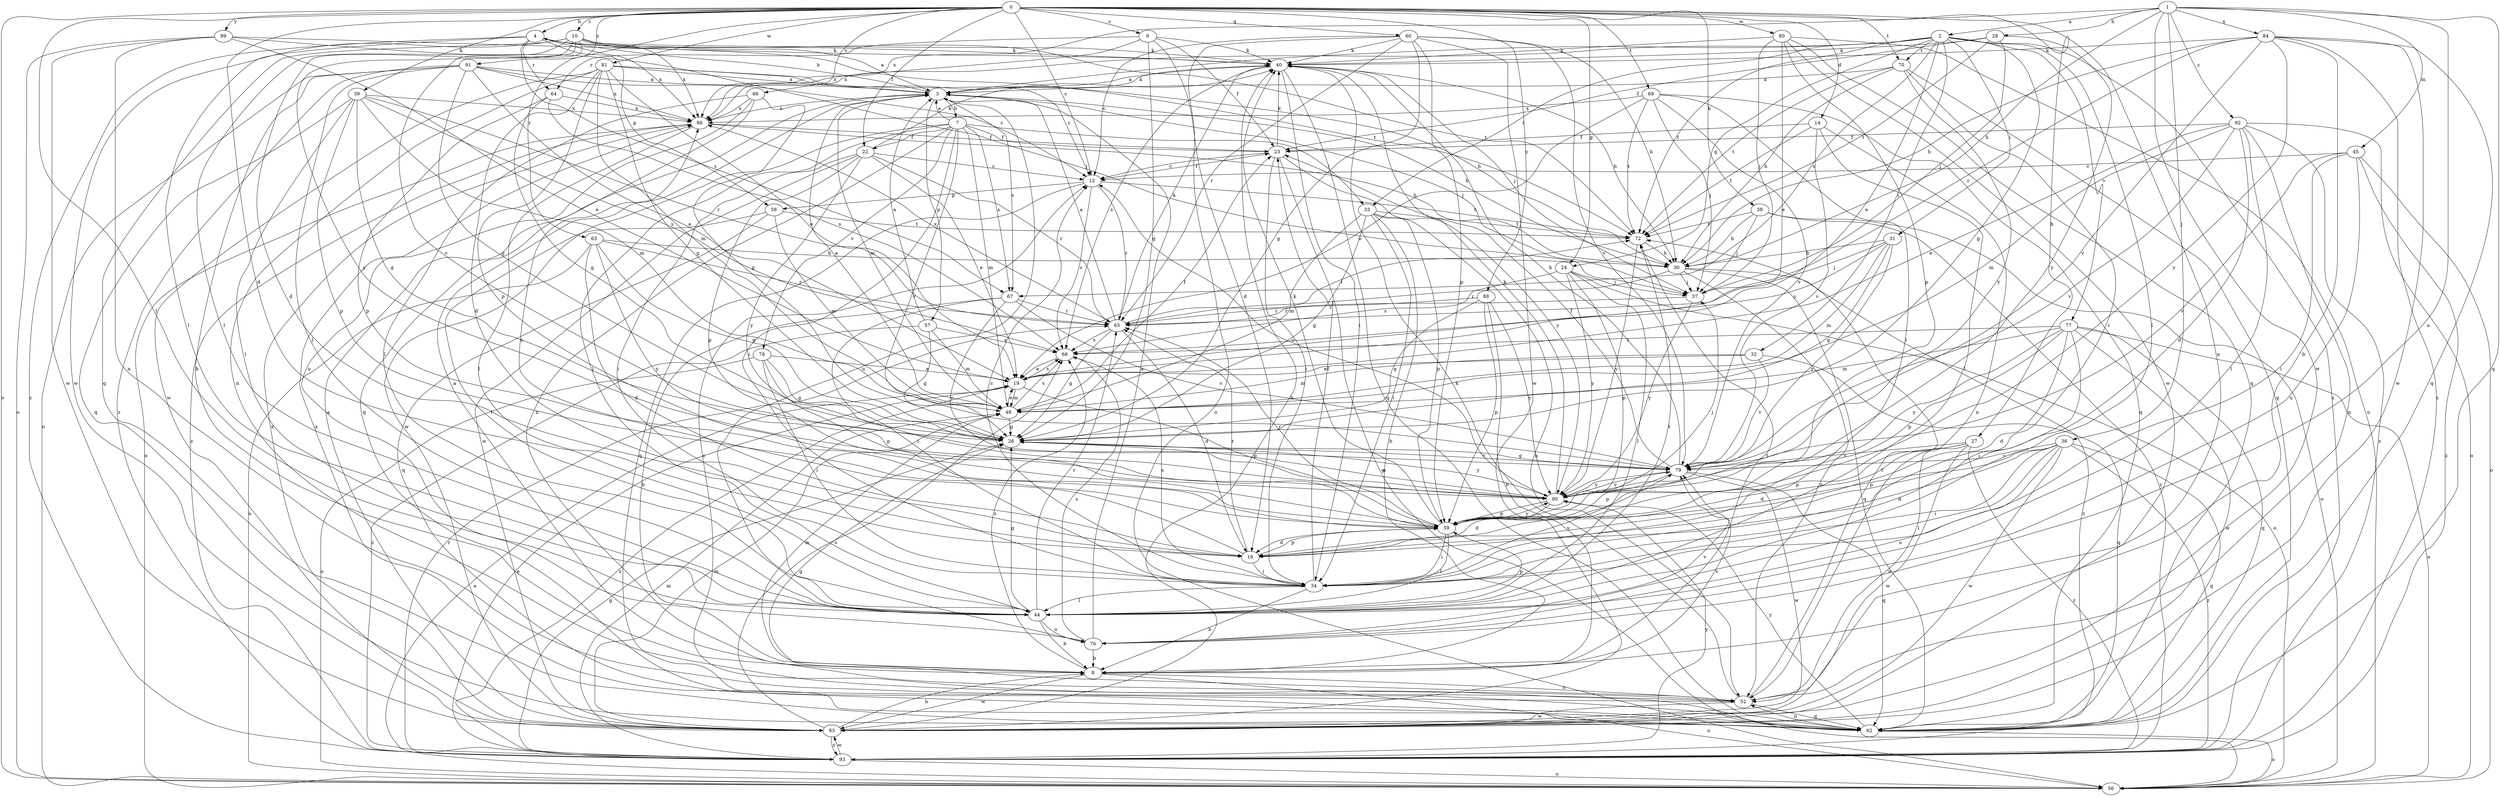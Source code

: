 strict digraph  {
0;
1;
2;
3;
4;
7;
8;
9;
10;
12;
14;
16;
19;
22;
23;
24;
26;
27;
28;
30;
31;
32;
33;
34;
36;
37;
38;
39;
40;
44;
45;
48;
52;
56;
57;
58;
59;
60;
62;
63;
64;
65;
66;
67;
68;
69;
70;
72;
76;
77;
78;
79;
80;
81;
83;
84;
86;
88;
89;
90;
91;
92;
93;
0 -> 4  [label=b];
0 -> 9  [label=c];
0 -> 10  [label=c];
0 -> 12  [label=c];
0 -> 14  [label=d];
0 -> 16  [label=d];
0 -> 22  [label=f];
0 -> 24  [label=g];
0 -> 27  [label=h];
0 -> 38  [label=k];
0 -> 39  [label=k];
0 -> 44  [label=l];
0 -> 52  [label=n];
0 -> 56  [label=o];
0 -> 60  [label=q];
0 -> 63  [label=r];
0 -> 66  [label=s];
0 -> 69  [label=t];
0 -> 70  [label=t];
0 -> 80  [label=w];
0 -> 81  [label=w];
0 -> 88  [label=y];
0 -> 89  [label=y];
0 -> 91  [label=z];
1 -> 2  [label=a];
1 -> 28  [label=h];
1 -> 30  [label=h];
1 -> 36  [label=j];
1 -> 45  [label=m];
1 -> 62  [label=q];
1 -> 76  [label=u];
1 -> 83  [label=w];
1 -> 84  [label=x];
1 -> 86  [label=x];
1 -> 92  [label=z];
2 -> 3  [label=a];
2 -> 19  [label=e];
2 -> 24  [label=g];
2 -> 26  [label=g];
2 -> 31  [label=i];
2 -> 32  [label=i];
2 -> 33  [label=i];
2 -> 44  [label=l];
2 -> 67  [label=s];
2 -> 70  [label=t];
2 -> 72  [label=t];
2 -> 77  [label=v];
2 -> 86  [label=x];
2 -> 93  [label=z];
3 -> 4  [label=b];
3 -> 7  [label=b];
3 -> 30  [label=h];
3 -> 37  [label=j];
3 -> 40  [label=k];
3 -> 48  [label=m];
3 -> 57  [label=p];
3 -> 67  [label=s];
3 -> 76  [label=u];
3 -> 86  [label=x];
4 -> 40  [label=k];
4 -> 44  [label=l];
4 -> 58  [label=p];
4 -> 64  [label=r];
4 -> 67  [label=s];
4 -> 72  [label=t];
4 -> 86  [label=x];
4 -> 93  [label=z];
7 -> 3  [label=a];
7 -> 22  [label=f];
7 -> 23  [label=f];
7 -> 33  [label=i];
7 -> 34  [label=i];
7 -> 44  [label=l];
7 -> 48  [label=m];
7 -> 52  [label=n];
7 -> 67  [label=s];
7 -> 78  [label=v];
7 -> 79  [label=v];
7 -> 83  [label=w];
8 -> 3  [label=a];
8 -> 48  [label=m];
8 -> 52  [label=n];
8 -> 56  [label=o];
8 -> 68  [label=s];
8 -> 72  [label=t];
8 -> 79  [label=v];
8 -> 83  [label=w];
9 -> 16  [label=d];
9 -> 23  [label=f];
9 -> 26  [label=g];
9 -> 40  [label=k];
9 -> 64  [label=r];
9 -> 86  [label=x];
10 -> 3  [label=a];
10 -> 16  [label=d];
10 -> 40  [label=k];
10 -> 44  [label=l];
10 -> 62  [label=q];
10 -> 72  [label=t];
10 -> 79  [label=v];
10 -> 83  [label=w];
10 -> 86  [label=x];
10 -> 90  [label=y];
12 -> 23  [label=f];
12 -> 58  [label=p];
12 -> 62  [label=q];
12 -> 65  [label=r];
12 -> 68  [label=s];
12 -> 72  [label=t];
14 -> 23  [label=f];
14 -> 44  [label=l];
14 -> 52  [label=n];
14 -> 72  [label=t];
14 -> 79  [label=v];
16 -> 34  [label=i];
16 -> 59  [label=p];
16 -> 65  [label=r];
16 -> 86  [label=x];
19 -> 48  [label=m];
19 -> 59  [label=p];
19 -> 68  [label=s];
19 -> 93  [label=z];
22 -> 12  [label=c];
22 -> 19  [label=e];
22 -> 34  [label=i];
22 -> 40  [label=k];
22 -> 59  [label=p];
22 -> 65  [label=r];
22 -> 83  [label=w];
22 -> 90  [label=y];
23 -> 12  [label=c];
23 -> 34  [label=i];
23 -> 40  [label=k];
23 -> 56  [label=o];
23 -> 90  [label=y];
24 -> 37  [label=j];
24 -> 44  [label=l];
24 -> 56  [label=o];
24 -> 59  [label=p];
24 -> 68  [label=s];
24 -> 90  [label=y];
26 -> 79  [label=v];
26 -> 90  [label=y];
27 -> 16  [label=d];
27 -> 52  [label=n];
27 -> 59  [label=p];
27 -> 79  [label=v];
27 -> 83  [label=w];
27 -> 93  [label=z];
28 -> 23  [label=f];
28 -> 37  [label=j];
28 -> 40  [label=k];
28 -> 72  [label=t];
28 -> 90  [label=y];
30 -> 37  [label=j];
30 -> 52  [label=n];
30 -> 62  [label=q];
30 -> 65  [label=r];
30 -> 93  [label=z];
31 -> 26  [label=g];
31 -> 30  [label=h];
31 -> 37  [label=j];
31 -> 48  [label=m];
31 -> 68  [label=s];
31 -> 90  [label=y];
32 -> 19  [label=e];
32 -> 48  [label=m];
32 -> 62  [label=q];
32 -> 79  [label=v];
33 -> 8  [label=b];
33 -> 26  [label=g];
33 -> 34  [label=i];
33 -> 48  [label=m];
33 -> 52  [label=n];
33 -> 59  [label=p];
33 -> 72  [label=t];
34 -> 8  [label=b];
34 -> 12  [label=c];
34 -> 23  [label=f];
34 -> 44  [label=l];
34 -> 68  [label=s];
34 -> 79  [label=v];
36 -> 16  [label=d];
36 -> 34  [label=i];
36 -> 44  [label=l];
36 -> 59  [label=p];
36 -> 62  [label=q];
36 -> 76  [label=u];
36 -> 79  [label=v];
36 -> 83  [label=w];
36 -> 93  [label=z];
37 -> 65  [label=r];
37 -> 90  [label=y];
38 -> 30  [label=h];
38 -> 37  [label=j];
38 -> 56  [label=o];
38 -> 72  [label=t];
38 -> 93  [label=z];
39 -> 26  [label=g];
39 -> 44  [label=l];
39 -> 48  [label=m];
39 -> 59  [label=p];
39 -> 62  [label=q];
39 -> 65  [label=r];
39 -> 68  [label=s];
39 -> 86  [label=x];
40 -> 3  [label=a];
40 -> 30  [label=h];
40 -> 34  [label=i];
40 -> 37  [label=j];
40 -> 62  [label=q];
40 -> 68  [label=s];
44 -> 8  [label=b];
44 -> 26  [label=g];
44 -> 59  [label=p];
44 -> 65  [label=r];
44 -> 72  [label=t];
44 -> 76  [label=u];
45 -> 12  [label=c];
45 -> 34  [label=i];
45 -> 56  [label=o];
45 -> 76  [label=u];
45 -> 79  [label=v];
45 -> 93  [label=z];
48 -> 3  [label=a];
48 -> 19  [label=e];
48 -> 23  [label=f];
48 -> 26  [label=g];
48 -> 68  [label=s];
52 -> 26  [label=g];
52 -> 40  [label=k];
52 -> 62  [label=q];
52 -> 72  [label=t];
52 -> 83  [label=w];
56 -> 19  [label=e];
57 -> 3  [label=a];
57 -> 26  [label=g];
57 -> 48  [label=m];
57 -> 68  [label=s];
57 -> 93  [label=z];
58 -> 44  [label=l];
58 -> 48  [label=m];
58 -> 62  [label=q];
58 -> 72  [label=t];
59 -> 16  [label=d];
59 -> 34  [label=i];
59 -> 37  [label=j];
59 -> 40  [label=k];
59 -> 44  [label=l];
59 -> 65  [label=r];
59 -> 90  [label=y];
60 -> 12  [label=c];
60 -> 26  [label=g];
60 -> 30  [label=h];
60 -> 40  [label=k];
60 -> 56  [label=o];
60 -> 59  [label=p];
60 -> 65  [label=r];
60 -> 79  [label=v];
60 -> 83  [label=w];
62 -> 12  [label=c];
62 -> 52  [label=n];
62 -> 56  [label=o];
62 -> 86  [label=x];
62 -> 90  [label=y];
63 -> 16  [label=d];
63 -> 26  [label=g];
63 -> 30  [label=h];
63 -> 56  [label=o];
63 -> 65  [label=r];
63 -> 90  [label=y];
64 -> 26  [label=g];
64 -> 59  [label=p];
64 -> 68  [label=s];
64 -> 86  [label=x];
65 -> 3  [label=a];
65 -> 16  [label=d];
65 -> 26  [label=g];
65 -> 40  [label=k];
65 -> 68  [label=s];
65 -> 72  [label=t];
65 -> 86  [label=x];
66 -> 26  [label=g];
66 -> 44  [label=l];
66 -> 62  [label=q];
66 -> 76  [label=u];
66 -> 86  [label=x];
67 -> 8  [label=b];
67 -> 34  [label=i];
67 -> 65  [label=r];
67 -> 79  [label=v];
67 -> 90  [label=y];
68 -> 19  [label=e];
69 -> 19  [label=e];
69 -> 34  [label=i];
69 -> 37  [label=j];
69 -> 62  [label=q];
69 -> 72  [label=t];
69 -> 79  [label=v];
69 -> 86  [label=x];
70 -> 3  [label=a];
70 -> 30  [label=h];
70 -> 34  [label=i];
70 -> 62  [label=q];
70 -> 72  [label=t];
70 -> 90  [label=y];
72 -> 30  [label=h];
72 -> 90  [label=y];
76 -> 3  [label=a];
76 -> 8  [label=b];
76 -> 68  [label=s];
76 -> 79  [label=v];
77 -> 16  [label=d];
77 -> 34  [label=i];
77 -> 48  [label=m];
77 -> 56  [label=o];
77 -> 59  [label=p];
77 -> 62  [label=q];
77 -> 68  [label=s];
77 -> 83  [label=w];
77 -> 90  [label=y];
78 -> 19  [label=e];
78 -> 26  [label=g];
78 -> 34  [label=i];
78 -> 56  [label=o];
78 -> 59  [label=p];
79 -> 23  [label=f];
79 -> 26  [label=g];
79 -> 40  [label=k];
79 -> 59  [label=p];
79 -> 62  [label=q];
79 -> 83  [label=w];
79 -> 90  [label=y];
80 -> 19  [label=e];
80 -> 37  [label=j];
80 -> 40  [label=k];
80 -> 56  [label=o];
80 -> 59  [label=p];
80 -> 62  [label=q];
80 -> 83  [label=w];
81 -> 3  [label=a];
81 -> 12  [label=c];
81 -> 16  [label=d];
81 -> 19  [label=e];
81 -> 26  [label=g];
81 -> 30  [label=h];
81 -> 48  [label=m];
81 -> 52  [label=n];
81 -> 59  [label=p];
81 -> 83  [label=w];
83 -> 3  [label=a];
83 -> 8  [label=b];
83 -> 40  [label=k];
83 -> 48  [label=m];
83 -> 68  [label=s];
83 -> 86  [label=x];
83 -> 93  [label=z];
84 -> 8  [label=b];
84 -> 30  [label=h];
84 -> 40  [label=k];
84 -> 62  [label=q];
84 -> 65  [label=r];
84 -> 79  [label=v];
84 -> 83  [label=w];
84 -> 90  [label=y];
84 -> 93  [label=z];
86 -> 23  [label=f];
86 -> 30  [label=h];
86 -> 44  [label=l];
86 -> 56  [label=o];
86 -> 93  [label=z];
88 -> 8  [label=b];
88 -> 26  [label=g];
88 -> 59  [label=p];
88 -> 65  [label=r];
88 -> 90  [label=y];
89 -> 19  [label=e];
89 -> 37  [label=j];
89 -> 40  [label=k];
89 -> 52  [label=n];
89 -> 56  [label=o];
89 -> 83  [label=w];
90 -> 12  [label=c];
90 -> 16  [label=d];
90 -> 26  [label=g];
90 -> 40  [label=k];
90 -> 59  [label=p];
90 -> 79  [label=v];
91 -> 3  [label=a];
91 -> 8  [label=b];
91 -> 12  [label=c];
91 -> 19  [label=e];
91 -> 26  [label=g];
91 -> 44  [label=l];
91 -> 56  [label=o];
91 -> 86  [label=x];
91 -> 93  [label=z];
92 -> 16  [label=d];
92 -> 19  [label=e];
92 -> 23  [label=f];
92 -> 44  [label=l];
92 -> 48  [label=m];
92 -> 52  [label=n];
92 -> 56  [label=o];
92 -> 79  [label=v];
92 -> 93  [label=z];
93 -> 19  [label=e];
93 -> 26  [label=g];
93 -> 48  [label=m];
93 -> 56  [label=o];
93 -> 65  [label=r];
93 -> 83  [label=w];
93 -> 90  [label=y];
}
